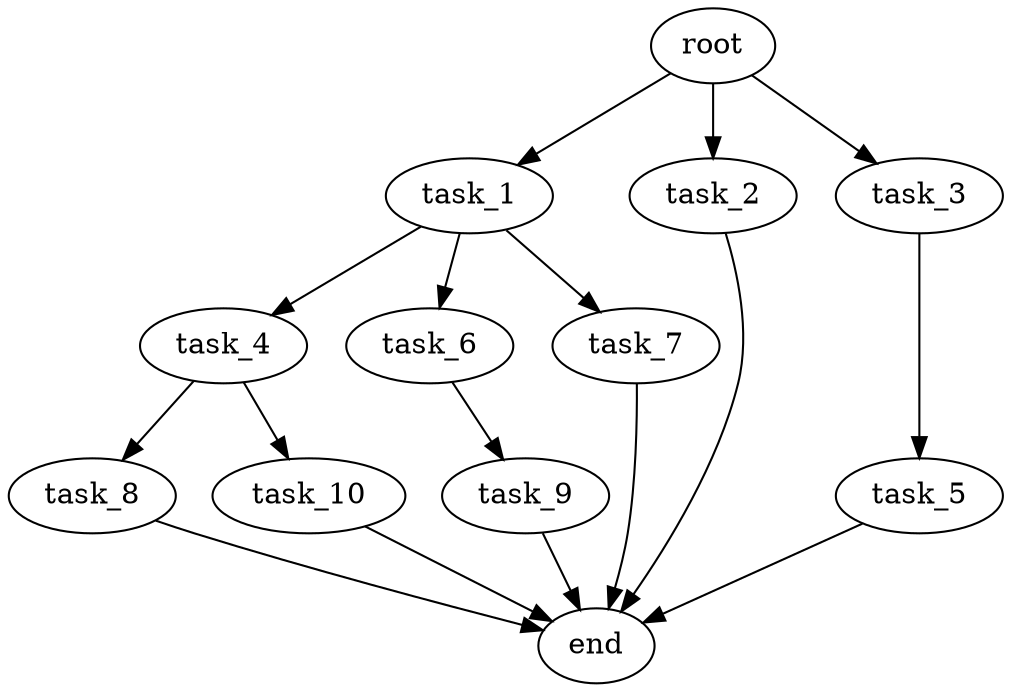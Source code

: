 digraph G {
  root [size="0.000000e+00"];
  task_1 [size="3.012211e+09"];
  task_2 [size="4.784467e+08"];
  task_3 [size="4.198836e+09"];
  task_4 [size="7.939197e+09"];
  task_5 [size="4.571679e+09"];
  task_6 [size="1.109468e+09"];
  task_7 [size="9.051564e+09"];
  task_8 [size="5.967794e+09"];
  task_9 [size="1.653371e+08"];
  task_10 [size="5.154242e+09"];
  end [size="0.000000e+00"];

  root -> task_1 [size="1.000000e-12"];
  root -> task_2 [size="1.000000e-12"];
  root -> task_3 [size="1.000000e-12"];
  task_1 -> task_4 [size="7.939197e+08"];
  task_1 -> task_6 [size="1.109468e+08"];
  task_1 -> task_7 [size="9.051564e+08"];
  task_2 -> end [size="1.000000e-12"];
  task_3 -> task_5 [size="4.571679e+08"];
  task_4 -> task_8 [size="5.967794e+08"];
  task_4 -> task_10 [size="5.154242e+08"];
  task_5 -> end [size="1.000000e-12"];
  task_6 -> task_9 [size="1.653371e+07"];
  task_7 -> end [size="1.000000e-12"];
  task_8 -> end [size="1.000000e-12"];
  task_9 -> end [size="1.000000e-12"];
  task_10 -> end [size="1.000000e-12"];
}
